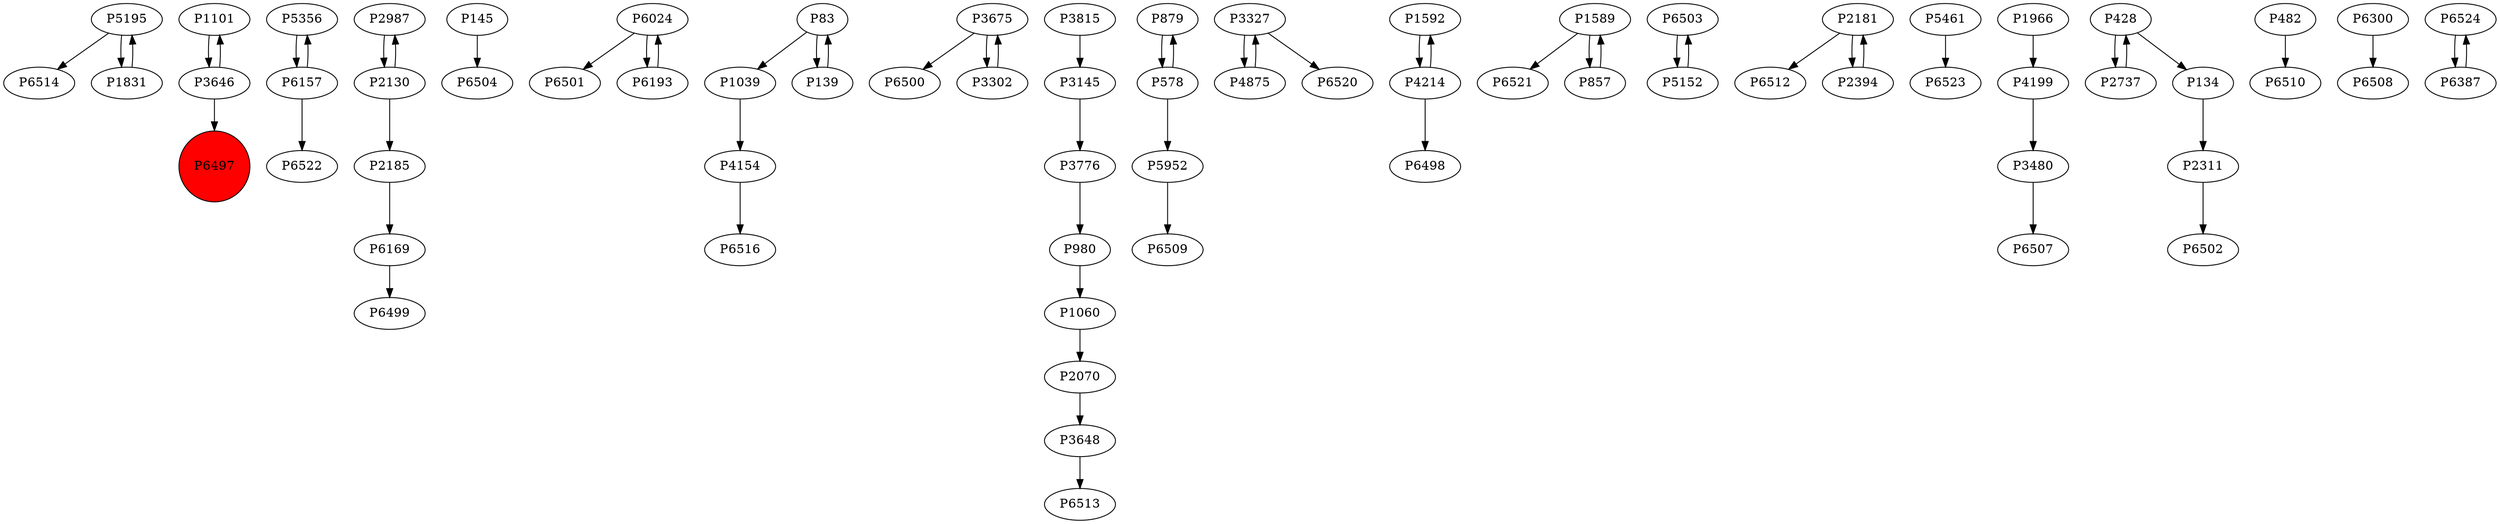 digraph {
	P5195 -> P6514
	P1101 -> P3646
	P5356 -> P6157
	P5195 -> P1831
	P2987 -> P2130
	P145 -> P6504
	P6024 -> P6501
	P1039 -> P4154
	P3675 -> P6500
	P980 -> P1060
	P879 -> P578
	P3646 -> P1101
	P3327 -> P4875
	P1592 -> P4214
	P1589 -> P6521
	P578 -> P879
	P4875 -> P3327
	P83 -> P1039
	P1831 -> P5195
	P2070 -> P3648
	P2130 -> P2185
	P3776 -> P980
	P3815 -> P3145
	P6193 -> P6024
	P6169 -> P6499
	P6503 -> P5152
	P2181 -> P6512
	P5152 -> P6503
	P5461 -> P6523
	P3480 -> P6507
	P4199 -> P3480
	P2185 -> P6169
	P2394 -> P2181
	P2130 -> P2987
	P3327 -> P6520
	P4154 -> P6516
	P4214 -> P6498
	P428 -> P2737
	P6157 -> P6522
	P5952 -> P6509
	P3675 -> P3302
	P139 -> P83
	P857 -> P1589
	P578 -> P5952
	P6024 -> P6193
	P3648 -> P6513
	P1060 -> P2070
	P83 -> P139
	P6157 -> P5356
	P4214 -> P1592
	P2181 -> P2394
	P3302 -> P3675
	P134 -> P2311
	P428 -> P134
	P482 -> P6510
	P1589 -> P857
	P6300 -> P6508
	P3646 -> P6497
	P2737 -> P428
	P1966 -> P4199
	P6524 -> P6387
	P3145 -> P3776
	P6387 -> P6524
	P2311 -> P6502
	P6497 [shape=circle]
	P6497 [style=filled]
	P6497 [fillcolor=red]
}